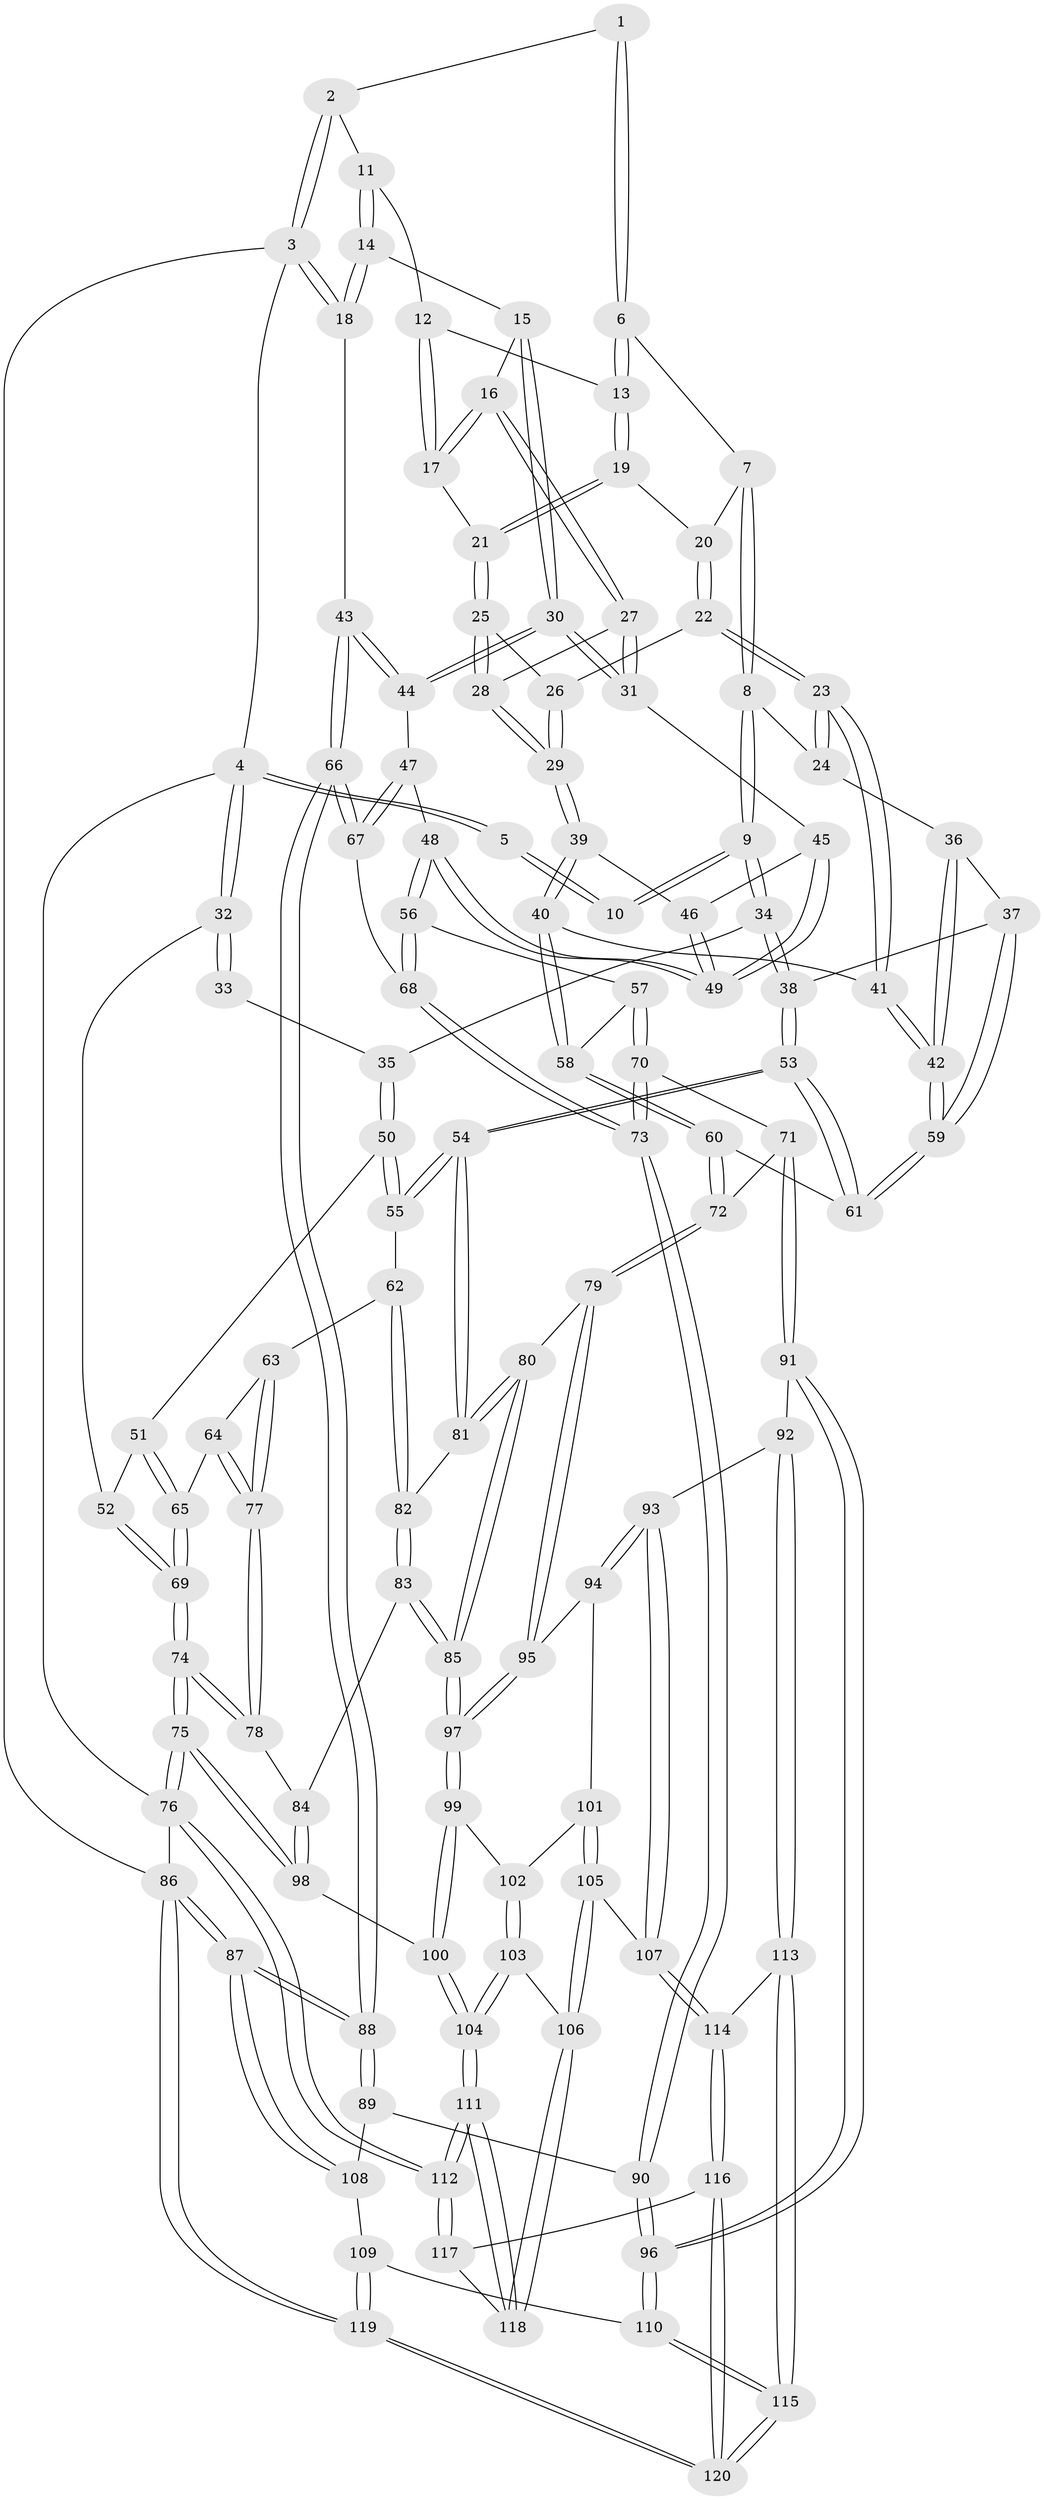 // coarse degree distribution, {3: 0.14084507042253522, 4: 0.4084507042253521, 6: 0.08450704225352113, 2: 0.028169014084507043, 5: 0.3380281690140845}
// Generated by graph-tools (version 1.1) at 2025/42/03/06/25 10:42:30]
// undirected, 120 vertices, 297 edges
graph export_dot {
graph [start="1"]
  node [color=gray90,style=filled];
  1 [pos="+0.6620837432415705+0"];
  2 [pos="+0.8833914005182725+0"];
  3 [pos="+1+0"];
  4 [pos="+0+0"];
  5 [pos="+0.44884620557363003+0"];
  6 [pos="+0.6655374512474007+0"];
  7 [pos="+0.5882714485234575+0.07426653245794881"];
  8 [pos="+0.5240106855197969+0.12272519193250489"];
  9 [pos="+0.38962583320737443+0.1102552088801334"];
  10 [pos="+0.3819204083953377+0.08796344520633581"];
  11 [pos="+0.9277838327205106+0.05022868240284117"];
  12 [pos="+0.8831824380622454+0.06983190649074002"];
  13 [pos="+0.7593848462469203+0.05703974370438026"];
  14 [pos="+1+0.12452490135897125"];
  15 [pos="+0.906665759852374+0.17110290857427177"];
  16 [pos="+0.8760042496092463+0.16596757155445416"];
  17 [pos="+0.8641737033657938+0.15166719702391449"];
  18 [pos="+1+0.2006677389700686"];
  19 [pos="+0.7561407294076086+0.10296994083634393"];
  20 [pos="+0.6391588871213026+0.14101901346099374"];
  21 [pos="+0.7643695944681181+0.13013866936613538"];
  22 [pos="+0.6380418398383457+0.18258922481000955"];
  23 [pos="+0.605070226570477+0.2371704002846095"];
  24 [pos="+0.5431767414617937+0.17305823518872432"];
  25 [pos="+0.7635264249966439+0.1357116377155048"];
  26 [pos="+0.6705357672248767+0.1847333414501034"];
  27 [pos="+0.8359290530165189+0.23208857322852394"];
  28 [pos="+0.767141478104656+0.22615852131781472"];
  29 [pos="+0.7549951731999364+0.2414705153162672"];
  30 [pos="+0.9136317876274606+0.2778920042963313"];
  31 [pos="+0.8693666796300934+0.2628918247675712"];
  32 [pos="+0+0"];
  33 [pos="+0.10774296590882303+0.04116248422317903"];
  34 [pos="+0.36643812342172877+0.20957972020057145"];
  35 [pos="+0.1913123587575558+0.22947599289264614"];
  36 [pos="+0.5004295540104964+0.21682706237889257"];
  37 [pos="+0.37747192318045947+0.22598747344617848"];
  38 [pos="+0.37458591884264886+0.2254673722057725"];
  39 [pos="+0.7428883889804611+0.2656085383334538"];
  40 [pos="+0.7314185808185345+0.27331828702793204"];
  41 [pos="+0.605143467274409+0.23865584713386093"];
  42 [pos="+0.5699749758593283+0.29667220248967996"];
  43 [pos="+1+0.3266750274182605"];
  44 [pos="+0.9305146821598864+0.29187350720147087"];
  45 [pos="+0.8380032939581055+0.29454418613348055"];
  46 [pos="+0.7639483769725535+0.2839089618186235"];
  47 [pos="+0.8618832017660555+0.3644821877863851"];
  48 [pos="+0.8273897295487587+0.37208958653542246"];
  49 [pos="+0.8214632794134403+0.3560491619005929"];
  50 [pos="+0.1604872718625518+0.29805958174393093"];
  51 [pos="+0.1381127870206364+0.30168438833866223"];
  52 [pos="+0+0.002634960987442907"];
  53 [pos="+0.37966009582800986+0.39041567224593265"];
  54 [pos="+0.3695298967149086+0.405404717990997"];
  55 [pos="+0.21789053192291155+0.3980626795079358"];
  56 [pos="+0.8257550073986473+0.3743327349802338"];
  57 [pos="+0.7519993967411698+0.4115273376074671"];
  58 [pos="+0.6928819424391804+0.3803615259396016"];
  59 [pos="+0.5680259711253398+0.3018557717461209"];
  60 [pos="+0.6036151439173648+0.40484130154237297"];
  61 [pos="+0.5672869685184319+0.36653512648483483"];
  62 [pos="+0.195675784503697+0.4355676381402215"];
  63 [pos="+0.173997530690623+0.44911448222695105"];
  64 [pos="+0.03859296303623112+0.41388387889278444"];
  65 [pos="+0.005248227456525855+0.3849257829869065"];
  66 [pos="+1+0.47216131968930886"];
  67 [pos="+1+0.5043210996712894"];
  68 [pos="+0.8938097149285316+0.5485278488808917"];
  69 [pos="+0+0.38645863169673333"];
  70 [pos="+0.7769748447365603+0.5190532965819463"];
  71 [pos="+0.6126393404997703+0.5639764287882408"];
  72 [pos="+0.595363877892572+0.5524169083436653"];
  73 [pos="+0.8702963646026647+0.563800159613833"];
  74 [pos="+0+0.5686857042244416"];
  75 [pos="+0+1"];
  76 [pos="+0+1"];
  77 [pos="+0.09998176423347511+0.5476514691832629"];
  78 [pos="+0.08617718299624492+0.5945393270756364"];
  79 [pos="+0.45264853596389987+0.5892237348373953"];
  80 [pos="+0.39763320878290254+0.5276776769088779"];
  81 [pos="+0.38853144003023504+0.5100664396584811"];
  82 [pos="+0.23790814662821008+0.5379049134514948"];
  83 [pos="+0.1956039069967702+0.6425022717312743"];
  84 [pos="+0.10955666691318906+0.6186318242175777"];
  85 [pos="+0.20547682197329517+0.6512533117088964"];
  86 [pos="+1+1"];
  87 [pos="+1+1"];
  88 [pos="+1+0.7430983474900128"];
  89 [pos="+0.9068932812800732+0.7470059118433321"];
  90 [pos="+0.8277948797309914+0.7232818624171559"];
  91 [pos="+0.690553160024617+0.7353582946805818"];
  92 [pos="+0.5806562753654492+0.7955998381164168"];
  93 [pos="+0.550860762787136+0.7894143377968587"];
  94 [pos="+0.43399623126961084+0.6634905393765933"];
  95 [pos="+0.4332685629768843+0.6591804960953018"];
  96 [pos="+0.7732181272035893+0.7597916325767203"];
  97 [pos="+0.2250846444301091+0.6819080440786811"];
  98 [pos="+0.06585380507419494+0.7366330396449751"];
  99 [pos="+0.22740185693949141+0.7235246853850582"];
  100 [pos="+0.1638432718533694+0.8030657429179179"];
  101 [pos="+0.38181002012837356+0.764656937892375"];
  102 [pos="+0.24851551648605372+0.742924020591527"];
  103 [pos="+0.29782491119802496+0.8491545368724551"];
  104 [pos="+0.14243996162142838+0.9344741895736616"];
  105 [pos="+0.37957227255300885+0.8577679855047043"];
  106 [pos="+0.3727992234114894+0.8643581485420672"];
  107 [pos="+0.4543786419674936+0.8555352690411794"];
  108 [pos="+0.9596664951373596+0.9172722887585727"];
  109 [pos="+0.8295844780357567+0.8824447191307168"];
  110 [pos="+0.7801987784816862+0.8284235394117705"];
  111 [pos="+0+1"];
  112 [pos="+0+1"];
  113 [pos="+0.5873072835562408+0.8754850987938907"];
  114 [pos="+0.5144355925791839+0.95974092424858"];
  115 [pos="+0.6873662287982137+0.975790422560911"];
  116 [pos="+0.47449790362667527+1"];
  117 [pos="+0.46663990537841715+1"];
  118 [pos="+0.37222007107183147+0.8759226356765519"];
  119 [pos="+0.8616308331177107+1"];
  120 [pos="+0.678955091198988+1"];
  1 -- 2;
  1 -- 6;
  1 -- 6;
  2 -- 3;
  2 -- 3;
  2 -- 11;
  3 -- 4;
  3 -- 18;
  3 -- 18;
  3 -- 86;
  4 -- 5;
  4 -- 5;
  4 -- 32;
  4 -- 32;
  4 -- 76;
  5 -- 10;
  5 -- 10;
  6 -- 7;
  6 -- 13;
  6 -- 13;
  7 -- 8;
  7 -- 8;
  7 -- 20;
  8 -- 9;
  8 -- 9;
  8 -- 24;
  9 -- 10;
  9 -- 10;
  9 -- 34;
  9 -- 34;
  11 -- 12;
  11 -- 14;
  11 -- 14;
  12 -- 13;
  12 -- 17;
  12 -- 17;
  13 -- 19;
  13 -- 19;
  14 -- 15;
  14 -- 18;
  14 -- 18;
  15 -- 16;
  15 -- 30;
  15 -- 30;
  16 -- 17;
  16 -- 17;
  16 -- 27;
  16 -- 27;
  17 -- 21;
  18 -- 43;
  19 -- 20;
  19 -- 21;
  19 -- 21;
  20 -- 22;
  20 -- 22;
  21 -- 25;
  21 -- 25;
  22 -- 23;
  22 -- 23;
  22 -- 26;
  23 -- 24;
  23 -- 24;
  23 -- 41;
  23 -- 41;
  24 -- 36;
  25 -- 26;
  25 -- 28;
  25 -- 28;
  26 -- 29;
  26 -- 29;
  27 -- 28;
  27 -- 31;
  27 -- 31;
  28 -- 29;
  28 -- 29;
  29 -- 39;
  29 -- 39;
  30 -- 31;
  30 -- 31;
  30 -- 44;
  30 -- 44;
  31 -- 45;
  32 -- 33;
  32 -- 33;
  32 -- 52;
  33 -- 35;
  34 -- 35;
  34 -- 38;
  34 -- 38;
  35 -- 50;
  35 -- 50;
  36 -- 37;
  36 -- 42;
  36 -- 42;
  37 -- 38;
  37 -- 59;
  37 -- 59;
  38 -- 53;
  38 -- 53;
  39 -- 40;
  39 -- 40;
  39 -- 46;
  40 -- 41;
  40 -- 58;
  40 -- 58;
  41 -- 42;
  41 -- 42;
  42 -- 59;
  42 -- 59;
  43 -- 44;
  43 -- 44;
  43 -- 66;
  43 -- 66;
  44 -- 47;
  45 -- 46;
  45 -- 49;
  45 -- 49;
  46 -- 49;
  46 -- 49;
  47 -- 48;
  47 -- 67;
  47 -- 67;
  48 -- 49;
  48 -- 49;
  48 -- 56;
  48 -- 56;
  50 -- 51;
  50 -- 55;
  50 -- 55;
  51 -- 52;
  51 -- 65;
  51 -- 65;
  52 -- 69;
  52 -- 69;
  53 -- 54;
  53 -- 54;
  53 -- 61;
  53 -- 61;
  54 -- 55;
  54 -- 55;
  54 -- 81;
  54 -- 81;
  55 -- 62;
  56 -- 57;
  56 -- 68;
  56 -- 68;
  57 -- 58;
  57 -- 70;
  57 -- 70;
  58 -- 60;
  58 -- 60;
  59 -- 61;
  59 -- 61;
  60 -- 61;
  60 -- 72;
  60 -- 72;
  62 -- 63;
  62 -- 82;
  62 -- 82;
  63 -- 64;
  63 -- 77;
  63 -- 77;
  64 -- 65;
  64 -- 77;
  64 -- 77;
  65 -- 69;
  65 -- 69;
  66 -- 67;
  66 -- 67;
  66 -- 88;
  66 -- 88;
  67 -- 68;
  68 -- 73;
  68 -- 73;
  69 -- 74;
  69 -- 74;
  70 -- 71;
  70 -- 73;
  70 -- 73;
  71 -- 72;
  71 -- 91;
  71 -- 91;
  72 -- 79;
  72 -- 79;
  73 -- 90;
  73 -- 90;
  74 -- 75;
  74 -- 75;
  74 -- 78;
  74 -- 78;
  75 -- 76;
  75 -- 76;
  75 -- 98;
  75 -- 98;
  76 -- 112;
  76 -- 112;
  76 -- 86;
  77 -- 78;
  77 -- 78;
  78 -- 84;
  79 -- 80;
  79 -- 95;
  79 -- 95;
  80 -- 81;
  80 -- 81;
  80 -- 85;
  80 -- 85;
  81 -- 82;
  82 -- 83;
  82 -- 83;
  83 -- 84;
  83 -- 85;
  83 -- 85;
  84 -- 98;
  84 -- 98;
  85 -- 97;
  85 -- 97;
  86 -- 87;
  86 -- 87;
  86 -- 119;
  86 -- 119;
  87 -- 88;
  87 -- 88;
  87 -- 108;
  87 -- 108;
  88 -- 89;
  88 -- 89;
  89 -- 90;
  89 -- 108;
  90 -- 96;
  90 -- 96;
  91 -- 92;
  91 -- 96;
  91 -- 96;
  92 -- 93;
  92 -- 113;
  92 -- 113;
  93 -- 94;
  93 -- 94;
  93 -- 107;
  93 -- 107;
  94 -- 95;
  94 -- 101;
  95 -- 97;
  95 -- 97;
  96 -- 110;
  96 -- 110;
  97 -- 99;
  97 -- 99;
  98 -- 100;
  99 -- 100;
  99 -- 100;
  99 -- 102;
  100 -- 104;
  100 -- 104;
  101 -- 102;
  101 -- 105;
  101 -- 105;
  102 -- 103;
  102 -- 103;
  103 -- 104;
  103 -- 104;
  103 -- 106;
  104 -- 111;
  104 -- 111;
  105 -- 106;
  105 -- 106;
  105 -- 107;
  106 -- 118;
  106 -- 118;
  107 -- 114;
  107 -- 114;
  108 -- 109;
  109 -- 110;
  109 -- 119;
  109 -- 119;
  110 -- 115;
  110 -- 115;
  111 -- 112;
  111 -- 112;
  111 -- 118;
  111 -- 118;
  112 -- 117;
  112 -- 117;
  113 -- 114;
  113 -- 115;
  113 -- 115;
  114 -- 116;
  114 -- 116;
  115 -- 120;
  115 -- 120;
  116 -- 117;
  116 -- 120;
  116 -- 120;
  117 -- 118;
  119 -- 120;
  119 -- 120;
}
